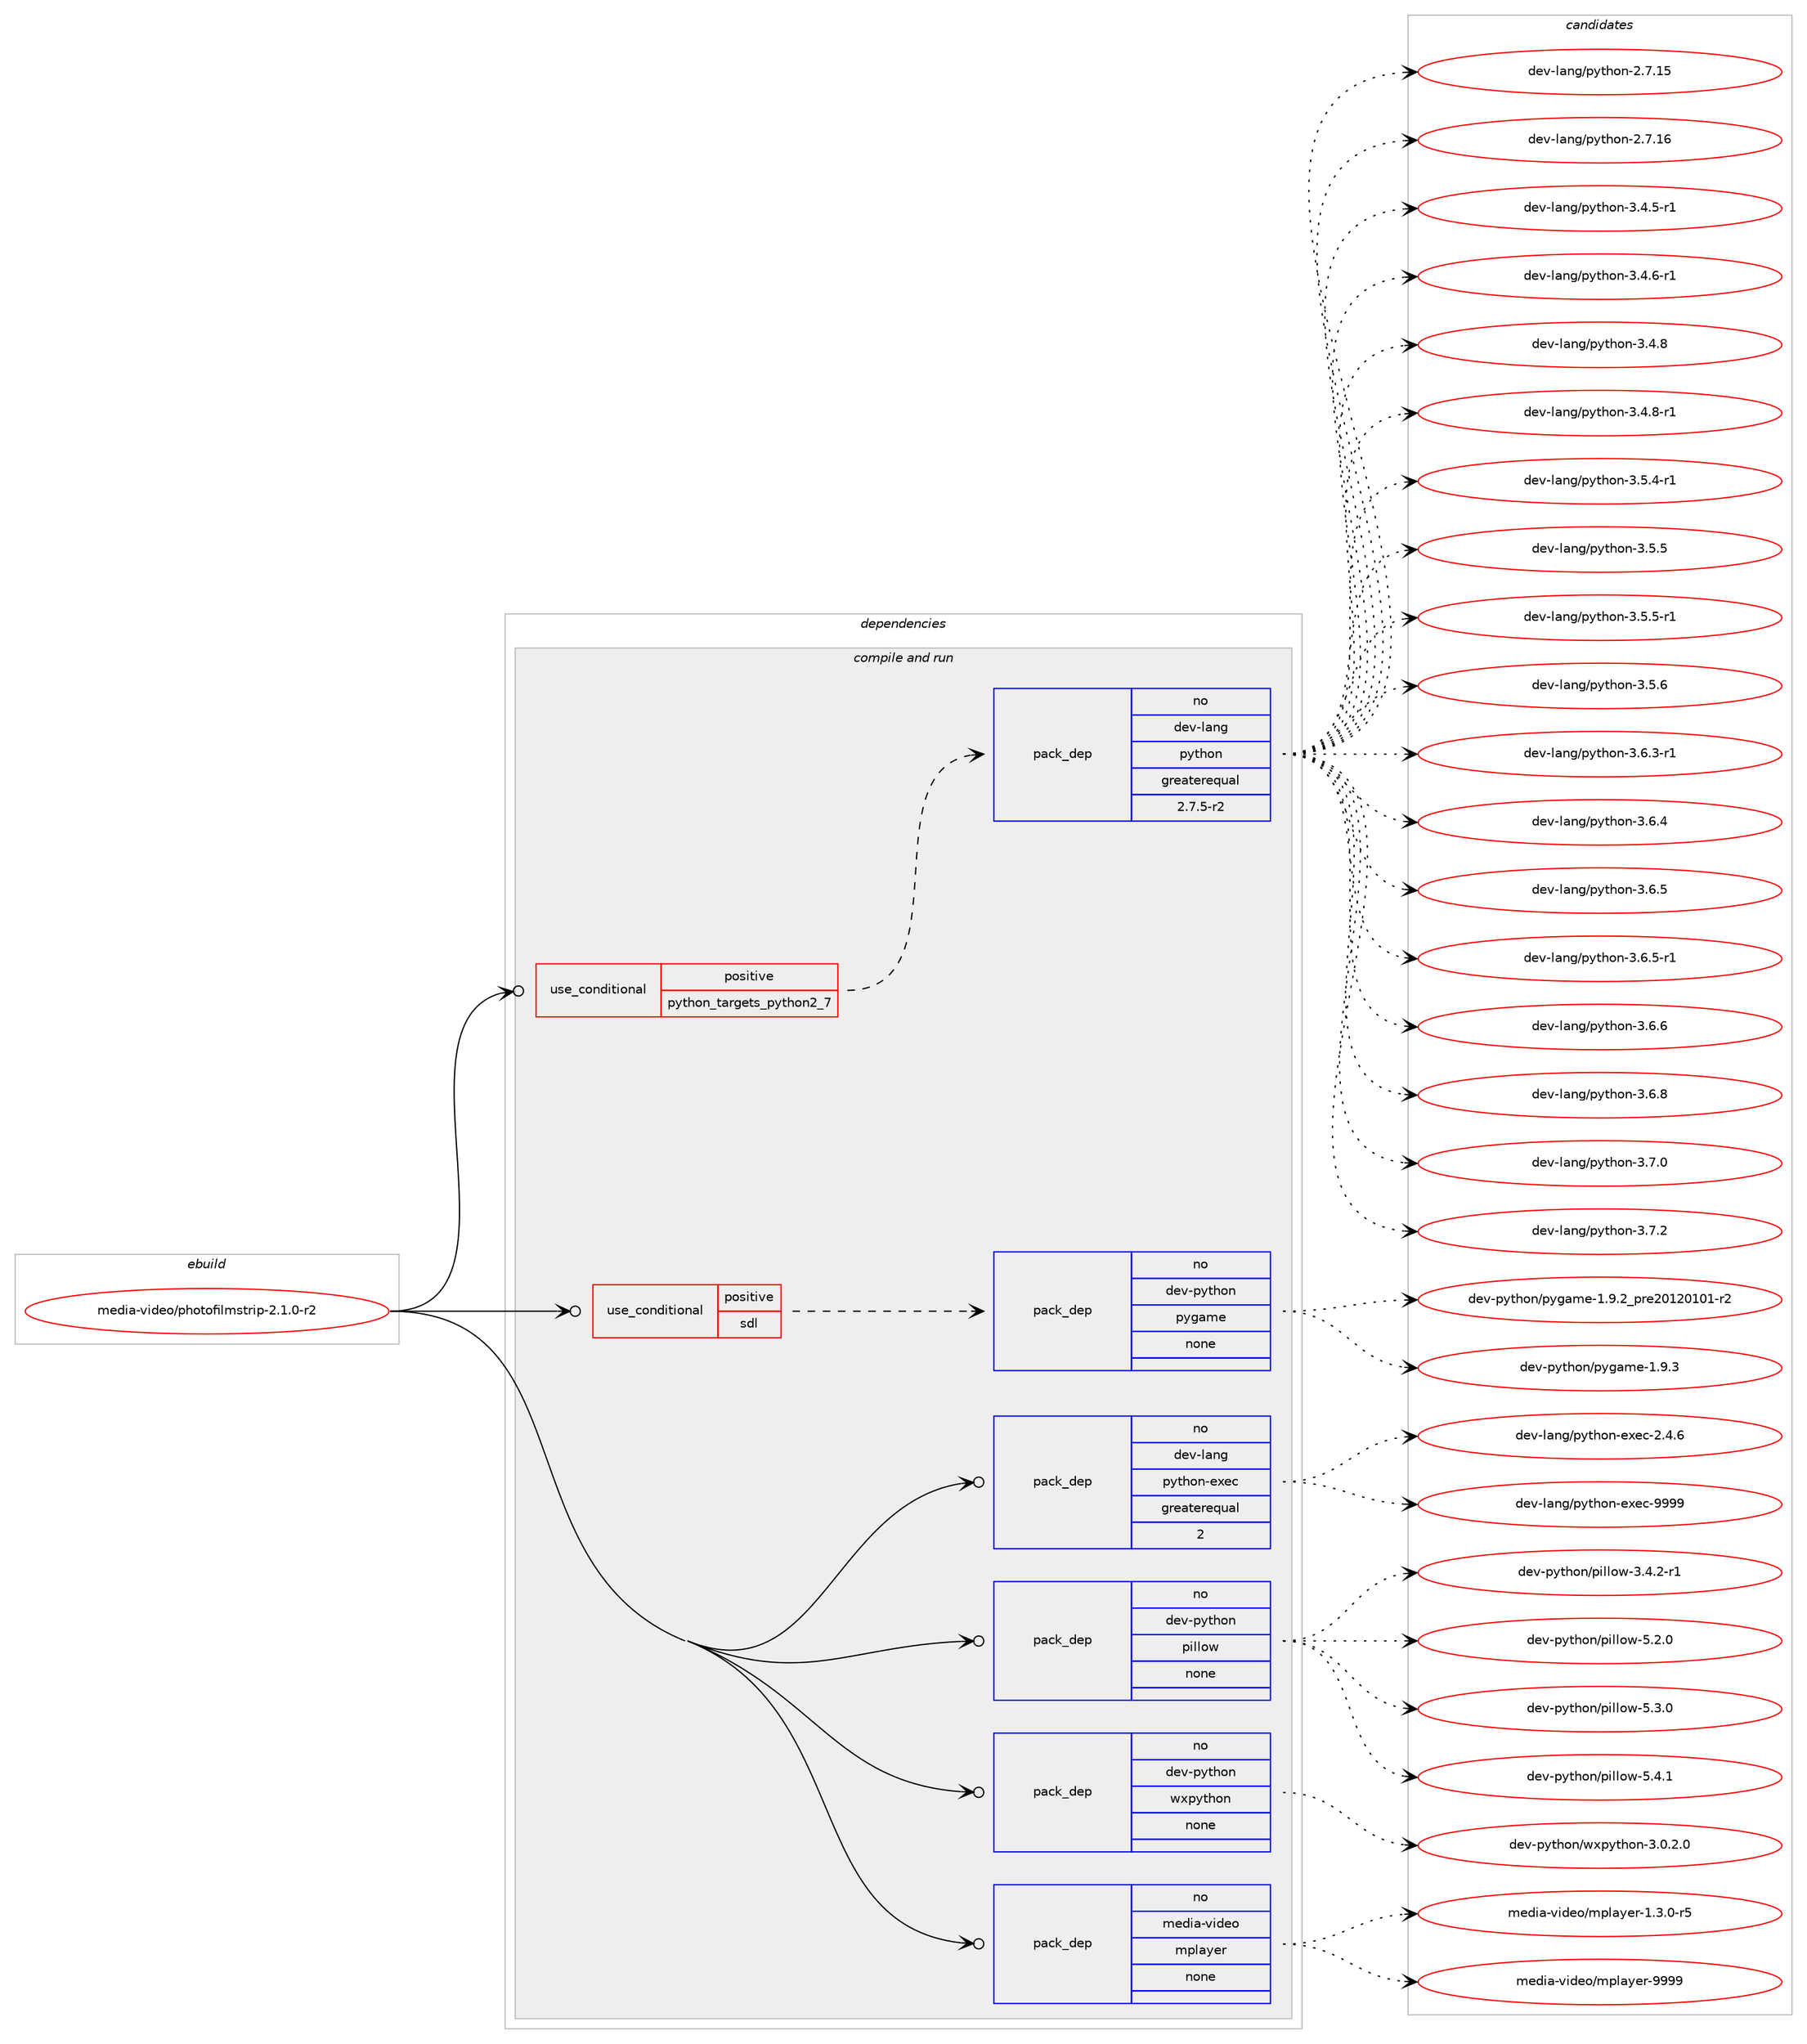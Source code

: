 digraph prolog {

# *************
# Graph options
# *************

newrank=true;
concentrate=true;
compound=true;
graph [rankdir=LR,fontname=Helvetica,fontsize=10,ranksep=1.5];#, ranksep=2.5, nodesep=0.2];
edge  [arrowhead=vee];
node  [fontname=Helvetica,fontsize=10];

# **********
# The ebuild
# **********

subgraph cluster_leftcol {
color=gray;
rank=same;
label=<<i>ebuild</i>>;
id [label="media-video/photofilmstrip-2.1.0-r2", color=red, width=4, href="../media-video/photofilmstrip-2.1.0-r2.svg"];
}

# ****************
# The dependencies
# ****************

subgraph cluster_midcol {
color=gray;
label=<<i>dependencies</i>>;
subgraph cluster_compile {
fillcolor="#eeeeee";
style=filled;
label=<<i>compile</i>>;
}
subgraph cluster_compileandrun {
fillcolor="#eeeeee";
style=filled;
label=<<i>compile and run</i>>;
subgraph cond440948 {
dependency1639743 [label=<<TABLE BORDER="0" CELLBORDER="1" CELLSPACING="0" CELLPADDING="4"><TR><TD ROWSPAN="3" CELLPADDING="10">use_conditional</TD></TR><TR><TD>positive</TD></TR><TR><TD>python_targets_python2_7</TD></TR></TABLE>>, shape=none, color=red];
subgraph pack1172330 {
dependency1639744 [label=<<TABLE BORDER="0" CELLBORDER="1" CELLSPACING="0" CELLPADDING="4" WIDTH="220"><TR><TD ROWSPAN="6" CELLPADDING="30">pack_dep</TD></TR><TR><TD WIDTH="110">no</TD></TR><TR><TD>dev-lang</TD></TR><TR><TD>python</TD></TR><TR><TD>greaterequal</TD></TR><TR><TD>2.7.5-r2</TD></TR></TABLE>>, shape=none, color=blue];
}
dependency1639743:e -> dependency1639744:w [weight=20,style="dashed",arrowhead="vee"];
}
id:e -> dependency1639743:w [weight=20,style="solid",arrowhead="odotvee"];
subgraph cond440949 {
dependency1639745 [label=<<TABLE BORDER="0" CELLBORDER="1" CELLSPACING="0" CELLPADDING="4"><TR><TD ROWSPAN="3" CELLPADDING="10">use_conditional</TD></TR><TR><TD>positive</TD></TR><TR><TD>sdl</TD></TR></TABLE>>, shape=none, color=red];
subgraph pack1172331 {
dependency1639746 [label=<<TABLE BORDER="0" CELLBORDER="1" CELLSPACING="0" CELLPADDING="4" WIDTH="220"><TR><TD ROWSPAN="6" CELLPADDING="30">pack_dep</TD></TR><TR><TD WIDTH="110">no</TD></TR><TR><TD>dev-python</TD></TR><TR><TD>pygame</TD></TR><TR><TD>none</TD></TR><TR><TD></TD></TR></TABLE>>, shape=none, color=blue];
}
dependency1639745:e -> dependency1639746:w [weight=20,style="dashed",arrowhead="vee"];
}
id:e -> dependency1639745:w [weight=20,style="solid",arrowhead="odotvee"];
subgraph pack1172332 {
dependency1639747 [label=<<TABLE BORDER="0" CELLBORDER="1" CELLSPACING="0" CELLPADDING="4" WIDTH="220"><TR><TD ROWSPAN="6" CELLPADDING="30">pack_dep</TD></TR><TR><TD WIDTH="110">no</TD></TR><TR><TD>dev-lang</TD></TR><TR><TD>python-exec</TD></TR><TR><TD>greaterequal</TD></TR><TR><TD>2</TD></TR></TABLE>>, shape=none, color=blue];
}
id:e -> dependency1639747:w [weight=20,style="solid",arrowhead="odotvee"];
subgraph pack1172333 {
dependency1639748 [label=<<TABLE BORDER="0" CELLBORDER="1" CELLSPACING="0" CELLPADDING="4" WIDTH="220"><TR><TD ROWSPAN="6" CELLPADDING="30">pack_dep</TD></TR><TR><TD WIDTH="110">no</TD></TR><TR><TD>dev-python</TD></TR><TR><TD>pillow</TD></TR><TR><TD>none</TD></TR><TR><TD></TD></TR></TABLE>>, shape=none, color=blue];
}
id:e -> dependency1639748:w [weight=20,style="solid",arrowhead="odotvee"];
subgraph pack1172334 {
dependency1639749 [label=<<TABLE BORDER="0" CELLBORDER="1" CELLSPACING="0" CELLPADDING="4" WIDTH="220"><TR><TD ROWSPAN="6" CELLPADDING="30">pack_dep</TD></TR><TR><TD WIDTH="110">no</TD></TR><TR><TD>dev-python</TD></TR><TR><TD>wxpython</TD></TR><TR><TD>none</TD></TR><TR><TD></TD></TR></TABLE>>, shape=none, color=blue];
}
id:e -> dependency1639749:w [weight=20,style="solid",arrowhead="odotvee"];
subgraph pack1172335 {
dependency1639750 [label=<<TABLE BORDER="0" CELLBORDER="1" CELLSPACING="0" CELLPADDING="4" WIDTH="220"><TR><TD ROWSPAN="6" CELLPADDING="30">pack_dep</TD></TR><TR><TD WIDTH="110">no</TD></TR><TR><TD>media-video</TD></TR><TR><TD>mplayer</TD></TR><TR><TD>none</TD></TR><TR><TD></TD></TR></TABLE>>, shape=none, color=blue];
}
id:e -> dependency1639750:w [weight=20,style="solid",arrowhead="odotvee"];
}
subgraph cluster_run {
fillcolor="#eeeeee";
style=filled;
label=<<i>run</i>>;
}
}

# **************
# The candidates
# **************

subgraph cluster_choices {
rank=same;
color=gray;
label=<<i>candidates</i>>;

subgraph choice1172330 {
color=black;
nodesep=1;
choice10010111845108971101034711212111610411111045504655464953 [label="dev-lang/python-2.7.15", color=red, width=4,href="../dev-lang/python-2.7.15.svg"];
choice10010111845108971101034711212111610411111045504655464954 [label="dev-lang/python-2.7.16", color=red, width=4,href="../dev-lang/python-2.7.16.svg"];
choice1001011184510897110103471121211161041111104551465246534511449 [label="dev-lang/python-3.4.5-r1", color=red, width=4,href="../dev-lang/python-3.4.5-r1.svg"];
choice1001011184510897110103471121211161041111104551465246544511449 [label="dev-lang/python-3.4.6-r1", color=red, width=4,href="../dev-lang/python-3.4.6-r1.svg"];
choice100101118451089711010347112121116104111110455146524656 [label="dev-lang/python-3.4.8", color=red, width=4,href="../dev-lang/python-3.4.8.svg"];
choice1001011184510897110103471121211161041111104551465246564511449 [label="dev-lang/python-3.4.8-r1", color=red, width=4,href="../dev-lang/python-3.4.8-r1.svg"];
choice1001011184510897110103471121211161041111104551465346524511449 [label="dev-lang/python-3.5.4-r1", color=red, width=4,href="../dev-lang/python-3.5.4-r1.svg"];
choice100101118451089711010347112121116104111110455146534653 [label="dev-lang/python-3.5.5", color=red, width=4,href="../dev-lang/python-3.5.5.svg"];
choice1001011184510897110103471121211161041111104551465346534511449 [label="dev-lang/python-3.5.5-r1", color=red, width=4,href="../dev-lang/python-3.5.5-r1.svg"];
choice100101118451089711010347112121116104111110455146534654 [label="dev-lang/python-3.5.6", color=red, width=4,href="../dev-lang/python-3.5.6.svg"];
choice1001011184510897110103471121211161041111104551465446514511449 [label="dev-lang/python-3.6.3-r1", color=red, width=4,href="../dev-lang/python-3.6.3-r1.svg"];
choice100101118451089711010347112121116104111110455146544652 [label="dev-lang/python-3.6.4", color=red, width=4,href="../dev-lang/python-3.6.4.svg"];
choice100101118451089711010347112121116104111110455146544653 [label="dev-lang/python-3.6.5", color=red, width=4,href="../dev-lang/python-3.6.5.svg"];
choice1001011184510897110103471121211161041111104551465446534511449 [label="dev-lang/python-3.6.5-r1", color=red, width=4,href="../dev-lang/python-3.6.5-r1.svg"];
choice100101118451089711010347112121116104111110455146544654 [label="dev-lang/python-3.6.6", color=red, width=4,href="../dev-lang/python-3.6.6.svg"];
choice100101118451089711010347112121116104111110455146544656 [label="dev-lang/python-3.6.8", color=red, width=4,href="../dev-lang/python-3.6.8.svg"];
choice100101118451089711010347112121116104111110455146554648 [label="dev-lang/python-3.7.0", color=red, width=4,href="../dev-lang/python-3.7.0.svg"];
choice100101118451089711010347112121116104111110455146554650 [label="dev-lang/python-3.7.2", color=red, width=4,href="../dev-lang/python-3.7.2.svg"];
dependency1639744:e -> choice10010111845108971101034711212111610411111045504655464953:w [style=dotted,weight="100"];
dependency1639744:e -> choice10010111845108971101034711212111610411111045504655464954:w [style=dotted,weight="100"];
dependency1639744:e -> choice1001011184510897110103471121211161041111104551465246534511449:w [style=dotted,weight="100"];
dependency1639744:e -> choice1001011184510897110103471121211161041111104551465246544511449:w [style=dotted,weight="100"];
dependency1639744:e -> choice100101118451089711010347112121116104111110455146524656:w [style=dotted,weight="100"];
dependency1639744:e -> choice1001011184510897110103471121211161041111104551465246564511449:w [style=dotted,weight="100"];
dependency1639744:e -> choice1001011184510897110103471121211161041111104551465346524511449:w [style=dotted,weight="100"];
dependency1639744:e -> choice100101118451089711010347112121116104111110455146534653:w [style=dotted,weight="100"];
dependency1639744:e -> choice1001011184510897110103471121211161041111104551465346534511449:w [style=dotted,weight="100"];
dependency1639744:e -> choice100101118451089711010347112121116104111110455146534654:w [style=dotted,weight="100"];
dependency1639744:e -> choice1001011184510897110103471121211161041111104551465446514511449:w [style=dotted,weight="100"];
dependency1639744:e -> choice100101118451089711010347112121116104111110455146544652:w [style=dotted,weight="100"];
dependency1639744:e -> choice100101118451089711010347112121116104111110455146544653:w [style=dotted,weight="100"];
dependency1639744:e -> choice1001011184510897110103471121211161041111104551465446534511449:w [style=dotted,weight="100"];
dependency1639744:e -> choice100101118451089711010347112121116104111110455146544654:w [style=dotted,weight="100"];
dependency1639744:e -> choice100101118451089711010347112121116104111110455146544656:w [style=dotted,weight="100"];
dependency1639744:e -> choice100101118451089711010347112121116104111110455146554648:w [style=dotted,weight="100"];
dependency1639744:e -> choice100101118451089711010347112121116104111110455146554650:w [style=dotted,weight="100"];
}
subgraph choice1172331 {
color=black;
nodesep=1;
choice1001011184511212111610411111047112121103971091014549465746509511211410150484950484948494511450 [label="dev-python/pygame-1.9.2_pre20120101-r2", color=red, width=4,href="../dev-python/pygame-1.9.2_pre20120101-r2.svg"];
choice100101118451121211161041111104711212110397109101454946574651 [label="dev-python/pygame-1.9.3", color=red, width=4,href="../dev-python/pygame-1.9.3.svg"];
dependency1639746:e -> choice1001011184511212111610411111047112121103971091014549465746509511211410150484950484948494511450:w [style=dotted,weight="100"];
dependency1639746:e -> choice100101118451121211161041111104711212110397109101454946574651:w [style=dotted,weight="100"];
}
subgraph choice1172332 {
color=black;
nodesep=1;
choice1001011184510897110103471121211161041111104510112010199455046524654 [label="dev-lang/python-exec-2.4.6", color=red, width=4,href="../dev-lang/python-exec-2.4.6.svg"];
choice10010111845108971101034711212111610411111045101120101994557575757 [label="dev-lang/python-exec-9999", color=red, width=4,href="../dev-lang/python-exec-9999.svg"];
dependency1639747:e -> choice1001011184510897110103471121211161041111104510112010199455046524654:w [style=dotted,weight="100"];
dependency1639747:e -> choice10010111845108971101034711212111610411111045101120101994557575757:w [style=dotted,weight="100"];
}
subgraph choice1172333 {
color=black;
nodesep=1;
choice10010111845112121116104111110471121051081081111194551465246504511449 [label="dev-python/pillow-3.4.2-r1", color=red, width=4,href="../dev-python/pillow-3.4.2-r1.svg"];
choice1001011184511212111610411111047112105108108111119455346504648 [label="dev-python/pillow-5.2.0", color=red, width=4,href="../dev-python/pillow-5.2.0.svg"];
choice1001011184511212111610411111047112105108108111119455346514648 [label="dev-python/pillow-5.3.0", color=red, width=4,href="../dev-python/pillow-5.3.0.svg"];
choice1001011184511212111610411111047112105108108111119455346524649 [label="dev-python/pillow-5.4.1", color=red, width=4,href="../dev-python/pillow-5.4.1.svg"];
dependency1639748:e -> choice10010111845112121116104111110471121051081081111194551465246504511449:w [style=dotted,weight="100"];
dependency1639748:e -> choice1001011184511212111610411111047112105108108111119455346504648:w [style=dotted,weight="100"];
dependency1639748:e -> choice1001011184511212111610411111047112105108108111119455346514648:w [style=dotted,weight="100"];
dependency1639748:e -> choice1001011184511212111610411111047112105108108111119455346524649:w [style=dotted,weight="100"];
}
subgraph choice1172334 {
color=black;
nodesep=1;
choice10010111845112121116104111110471191201121211161041111104551464846504648 [label="dev-python/wxpython-3.0.2.0", color=red, width=4,href="../dev-python/wxpython-3.0.2.0.svg"];
dependency1639749:e -> choice10010111845112121116104111110471191201121211161041111104551464846504648:w [style=dotted,weight="100"];
}
subgraph choice1172335 {
color=black;
nodesep=1;
choice109101100105974511810510010111147109112108971211011144549465146484511453 [label="media-video/mplayer-1.3.0-r5", color=red, width=4,href="../media-video/mplayer-1.3.0-r5.svg"];
choice109101100105974511810510010111147109112108971211011144557575757 [label="media-video/mplayer-9999", color=red, width=4,href="../media-video/mplayer-9999.svg"];
dependency1639750:e -> choice109101100105974511810510010111147109112108971211011144549465146484511453:w [style=dotted,weight="100"];
dependency1639750:e -> choice109101100105974511810510010111147109112108971211011144557575757:w [style=dotted,weight="100"];
}
}

}
